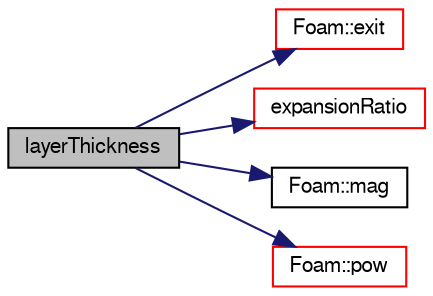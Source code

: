 digraph "layerThickness"
{
  bgcolor="transparent";
  edge [fontname="FreeSans",fontsize="10",labelfontname="FreeSans",labelfontsize="10"];
  node [fontname="FreeSans",fontsize="10",shape=record];
  rankdir="LR";
  Node517 [label="layerThickness",height=0.2,width=0.4,color="black", fillcolor="grey75", style="filled", fontcolor="black"];
  Node517 -> Node518 [color="midnightblue",fontsize="10",style="solid",fontname="FreeSans"];
  Node518 [label="Foam::exit",height=0.2,width=0.4,color="red",URL="$a21124.html#a06ca7250d8e89caf05243ec094843642"];
  Node517 -> Node565 [color="midnightblue",fontsize="10",style="solid",fontname="FreeSans"];
  Node565 [label="expansionRatio",height=0.2,width=0.4,color="red",URL="$a24630.html#acf17ba8644df8cad8ebd2acd9ea653d4"];
  Node517 -> Node570 [color="midnightblue",fontsize="10",style="solid",fontname="FreeSans"];
  Node570 [label="Foam::mag",height=0.2,width=0.4,color="black",URL="$a21124.html#a929da2a3fdcf3dacbbe0487d3a330dae"];
  Node517 -> Node571 [color="midnightblue",fontsize="10",style="solid",fontname="FreeSans"];
  Node571 [label="Foam::pow",height=0.2,width=0.4,color="red",URL="$a21124.html#a7500c8e9d27a442adc75e287de074c7c"];
}
